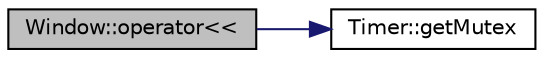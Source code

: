 digraph "Window::operator&lt;&lt;"
{
  edge [fontname="Helvetica",fontsize="10",labelfontname="Helvetica",labelfontsize="10"];
  node [fontname="Helvetica",fontsize="10",shape=record];
  rankdir="LR";
  Node1 [label="Window::operator\<\<",height=0.2,width=0.4,color="black", fillcolor="grey75", style="filled", fontcolor="black"];
  Node1 -> Node2 [color="midnightblue",fontsize="10",style="solid"];
  Node2 [label="Timer::getMutex",height=0.2,width=0.4,color="black", fillcolor="white", style="filled",URL="$class_timer.html#a6998144d90d80227e9dd7451556f5ff6",tooltip="Funkcja zwracajaca Mutex. "];
}
